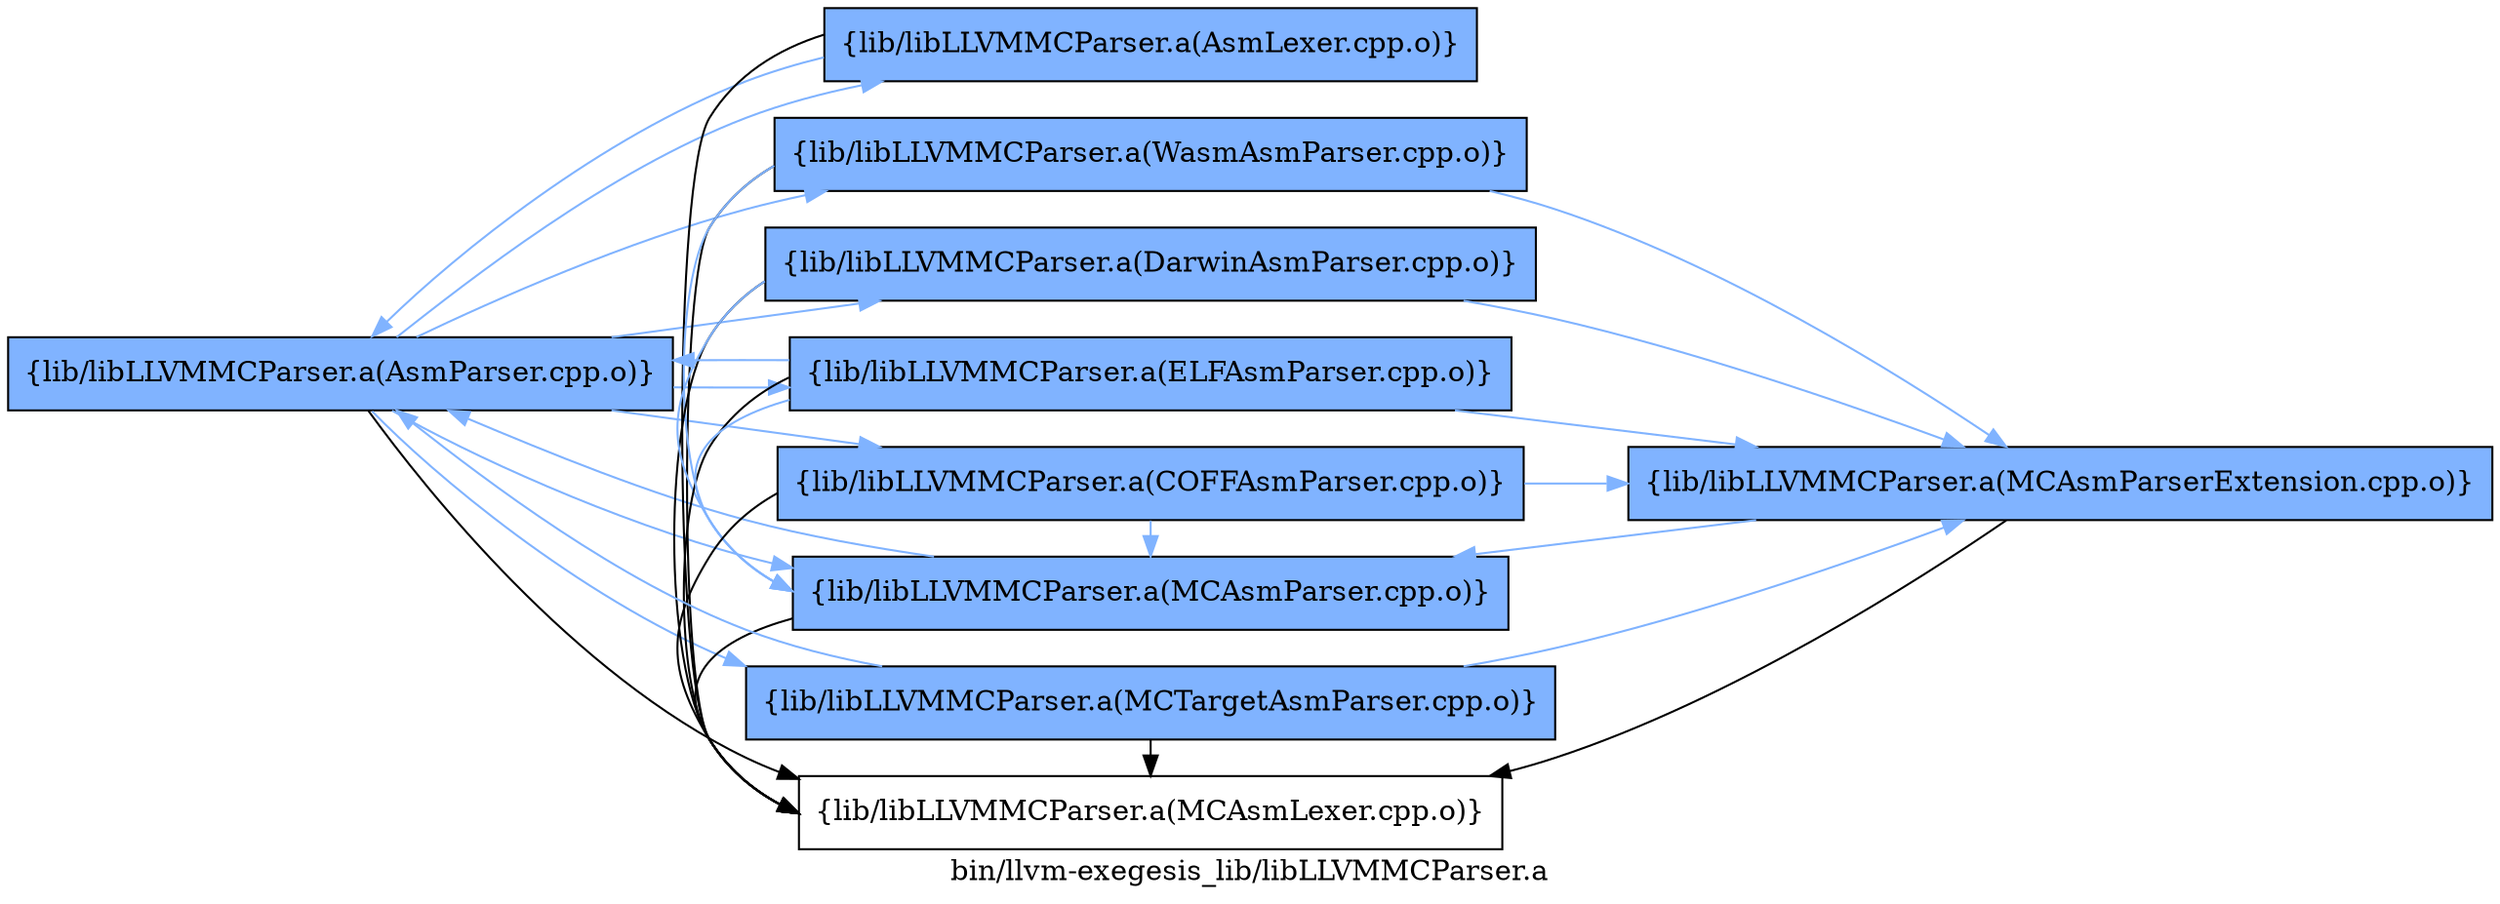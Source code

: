 digraph "bin/llvm-exegesis_lib/libLLVMMCParser.a" {
	label="bin/llvm-exegesis_lib/libLLVMMCParser.a";
	rankdir=LR;
	{ rank=same; Node0x55b4449df368;  }
	{ rank=same; Node0x55b4449e90e8; Node0x55b4449e82d8; Node0x55b4449e9d68; Node0x55b4449ea498; Node0x55b4449eb4d8; Node0x55b4449ea858; Node0x55b4449eb028; Node0x55b4449ecc48;  }
	{ rank=same; Node0x55b4449df368;  }
	{ rank=same; Node0x55b4449e90e8; Node0x55b4449e82d8; Node0x55b4449e9d68; Node0x55b4449ea498; Node0x55b4449eb4d8; Node0x55b4449ea858; Node0x55b4449eb028; Node0x55b4449ecc48;  }

	Node0x55b4449df368 [shape=record,shape=box,group=1,style=filled,fillcolor="0.600000 0.5 1",label="{lib/libLLVMMCParser.a(AsmParser.cpp.o)}"];
	Node0x55b4449df368 -> Node0x55b4449e90e8;
	Node0x55b4449df368 -> Node0x55b4449e82d8[color="0.600000 0.5 1"];
	Node0x55b4449df368 -> Node0x55b4449e9d68[color="0.600000 0.5 1"];
	Node0x55b4449df368 -> Node0x55b4449ea498[color="0.600000 0.5 1"];
	Node0x55b4449df368 -> Node0x55b4449eb4d8[color="0.600000 0.5 1"];
	Node0x55b4449df368 -> Node0x55b4449ea858[color="0.600000 0.5 1"];
	Node0x55b4449df368 -> Node0x55b4449eb028[color="0.600000 0.5 1"];
	Node0x55b4449df368 -> Node0x55b4449ecc48[color="0.600000 0.5 1"];
	Node0x55b4449e82d8 [shape=record,shape=box,group=1,style=filled,fillcolor="0.600000 0.5 1",label="{lib/libLLVMMCParser.a(MCAsmParser.cpp.o)}"];
	Node0x55b4449e82d8 -> Node0x55b4449df368[color="0.600000 0.5 1"];
	Node0x55b4449e82d8 -> Node0x55b4449e90e8;
	Node0x55b4449ecc48 [shape=record,shape=box,group=1,style=filled,fillcolor="0.600000 0.5 1",label="{lib/libLLVMMCParser.a(MCTargetAsmParser.cpp.o)}"];
	Node0x55b4449ecc48 -> Node0x55b4449df368[color="0.600000 0.5 1"];
	Node0x55b4449ecc48 -> Node0x55b4449e90e8;
	Node0x55b4449ecc48 -> Node0x55b4449e9818[color="0.600000 0.5 1"];
	Node0x55b4449e90e8 [shape=record,shape=box,group=0,label="{lib/libLLVMMCParser.a(MCAsmLexer.cpp.o)}"];
	Node0x55b4449e9d68 [shape=record,shape=box,group=1,style=filled,fillcolor="0.600000 0.5 1",label="{lib/libLLVMMCParser.a(AsmLexer.cpp.o)}"];
	Node0x55b4449e9d68 -> Node0x55b4449df368[color="0.600000 0.5 1"];
	Node0x55b4449e9d68 -> Node0x55b4449e90e8;
	Node0x55b4449ea498 [shape=record,shape=box,group=1,style=filled,fillcolor="0.600000 0.5 1",label="{lib/libLLVMMCParser.a(WasmAsmParser.cpp.o)}"];
	Node0x55b4449ea498 -> Node0x55b4449e90e8;
	Node0x55b4449ea498 -> Node0x55b4449e82d8[color="0.600000 0.5 1"];
	Node0x55b4449ea498 -> Node0x55b4449e9818[color="0.600000 0.5 1"];
	Node0x55b4449eb4d8 [shape=record,shape=box,group=1,style=filled,fillcolor="0.600000 0.5 1",label="{lib/libLLVMMCParser.a(DarwinAsmParser.cpp.o)}"];
	Node0x55b4449eb4d8 -> Node0x55b4449e90e8;
	Node0x55b4449eb4d8 -> Node0x55b4449e82d8[color="0.600000 0.5 1"];
	Node0x55b4449eb4d8 -> Node0x55b4449e9818[color="0.600000 0.5 1"];
	Node0x55b4449ea858 [shape=record,shape=box,group=1,style=filled,fillcolor="0.600000 0.5 1",label="{lib/libLLVMMCParser.a(ELFAsmParser.cpp.o)}"];
	Node0x55b4449ea858 -> Node0x55b4449df368[color="0.600000 0.5 1"];
	Node0x55b4449ea858 -> Node0x55b4449e90e8;
	Node0x55b4449ea858 -> Node0x55b4449e82d8[color="0.600000 0.5 1"];
	Node0x55b4449ea858 -> Node0x55b4449e9818[color="0.600000 0.5 1"];
	Node0x55b4449eb028 [shape=record,shape=box,group=1,style=filled,fillcolor="0.600000 0.5 1",label="{lib/libLLVMMCParser.a(COFFAsmParser.cpp.o)}"];
	Node0x55b4449eb028 -> Node0x55b4449e90e8;
	Node0x55b4449eb028 -> Node0x55b4449e82d8[color="0.600000 0.5 1"];
	Node0x55b4449eb028 -> Node0x55b4449e9818[color="0.600000 0.5 1"];
	Node0x55b4449e9818 [shape=record,shape=box,group=1,style=filled,fillcolor="0.600000 0.5 1",label="{lib/libLLVMMCParser.a(MCAsmParserExtension.cpp.o)}"];
	Node0x55b4449e9818 -> Node0x55b4449e90e8;
	Node0x55b4449e9818 -> Node0x55b4449e82d8[color="0.600000 0.5 1"];
}
